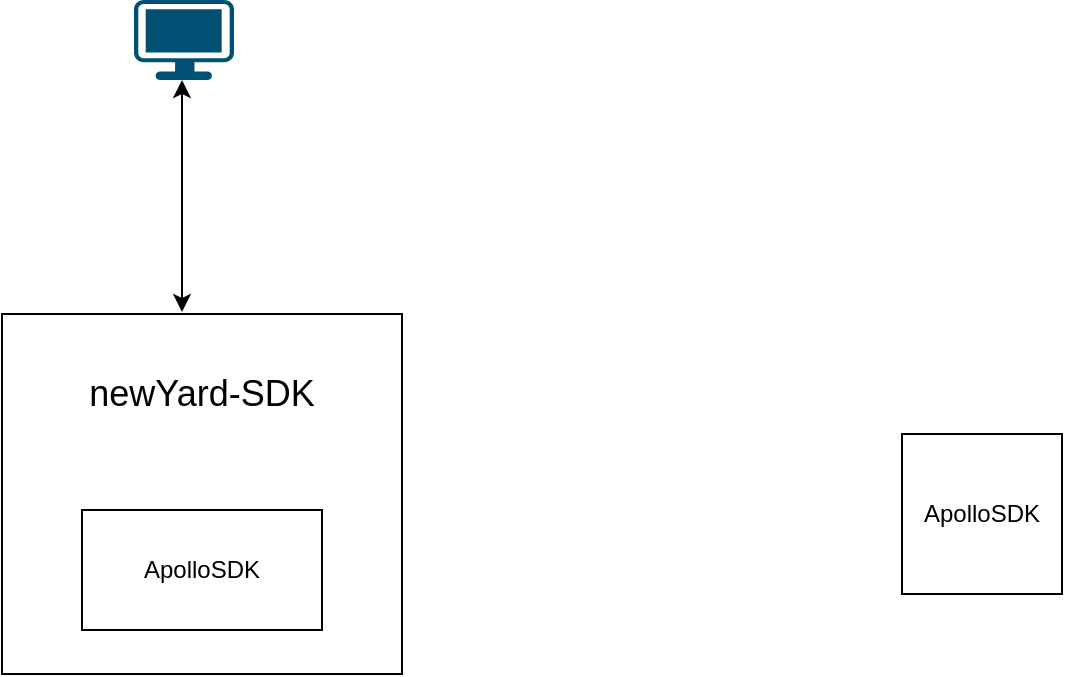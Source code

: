 <mxfile version="14.5.1" type="github">
  <diagram id="la-SOIz5cEh3NVm-GbnD" name="Page-1">
    <mxGraphModel dx="1422" dy="762" grid="0" gridSize="10" guides="1" tooltips="1" connect="1" arrows="1" fold="1" page="1" pageScale="1" pageWidth="827" pageHeight="1169" math="0" shadow="0">
      <root>
        <mxCell id="0" />
        <mxCell id="1" parent="0" />
        <mxCell id="ei4mGqOtck-iWBuuiEOP-3" value="" style="rounded=0;whiteSpace=wrap;html=1;" vertex="1" parent="1">
          <mxGeometry x="130" y="270" width="200" height="180" as="geometry" />
        </mxCell>
        <mxCell id="ei4mGqOtck-iWBuuiEOP-4" value="ApolloSDK" style="whiteSpace=wrap;html=1;aspect=fixed;" vertex="1" parent="1">
          <mxGeometry x="580" y="330" width="80" height="80" as="geometry" />
        </mxCell>
        <mxCell id="ei4mGqOtck-iWBuuiEOP-5" value="&lt;font style=&quot;font-size: 18px&quot;&gt;newYard-SDK&lt;/font&gt;" style="text;html=1;strokeColor=none;fillColor=none;align=center;verticalAlign=middle;whiteSpace=wrap;rounded=0;" vertex="1" parent="1">
          <mxGeometry x="150" y="300" width="160" height="20" as="geometry" />
        </mxCell>
        <mxCell id="ei4mGqOtck-iWBuuiEOP-8" value="" style="points=[[0.03,0.03,0],[0.5,0,0],[0.97,0.03,0],[1,0.4,0],[0.97,0.745,0],[0.5,1,0],[0.03,0.745,0],[0,0.4,0]];verticalLabelPosition=bottom;html=1;verticalAlign=top;aspect=fixed;align=center;pointerEvents=1;shape=mxgraph.cisco19.workstation;fillColor=#005073;strokeColor=none;" vertex="1" parent="1">
          <mxGeometry x="196" y="113" width="50" height="40" as="geometry" />
        </mxCell>
        <mxCell id="ei4mGqOtck-iWBuuiEOP-9" value="" style="endArrow=classic;startArrow=classic;html=1;" edge="1" parent="1">
          <mxGeometry width="50" height="50" relative="1" as="geometry">
            <mxPoint x="220" y="269" as="sourcePoint" />
            <mxPoint x="220" y="153" as="targetPoint" />
          </mxGeometry>
        </mxCell>
        <mxCell id="ei4mGqOtck-iWBuuiEOP-10" value="&lt;span&gt;ApolloSDK&lt;/span&gt;" style="rounded=0;whiteSpace=wrap;html=1;" vertex="1" parent="1">
          <mxGeometry x="170" y="368" width="120" height="60" as="geometry" />
        </mxCell>
      </root>
    </mxGraphModel>
  </diagram>
</mxfile>
